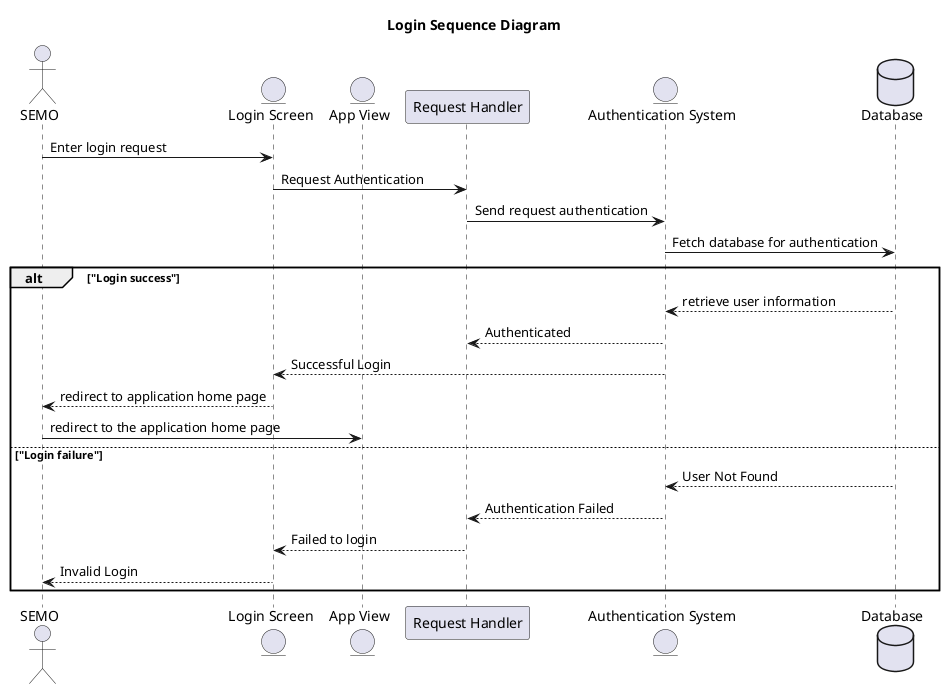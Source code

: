 @startuml

' autonumber

title "Login Sequence Diagram"

actor "SEMO" as user

entity "Login Screen" as login
entity "App View" as app
participant "Request Handler" as request
entity "Authentication System" as auth

database Database as db


user -> login: Enter login request
login -> request: Request Authentication
request -> auth: Send request authentication
auth -> db: Fetch database for authentication

alt "Login success"
    auth <-- db: retrieve user information
    request <-- auth: Authenticated
    auth --> login: Successful Login
    login --> user: redirect to application home page
    user -> app: redirect to the application home page
else "Login failure"
    db-->auth: User Not Found
    auth --> request: Authentication Failed
    request --> login: Failed to login
    login --> user: Invalid Login
end

@enduml